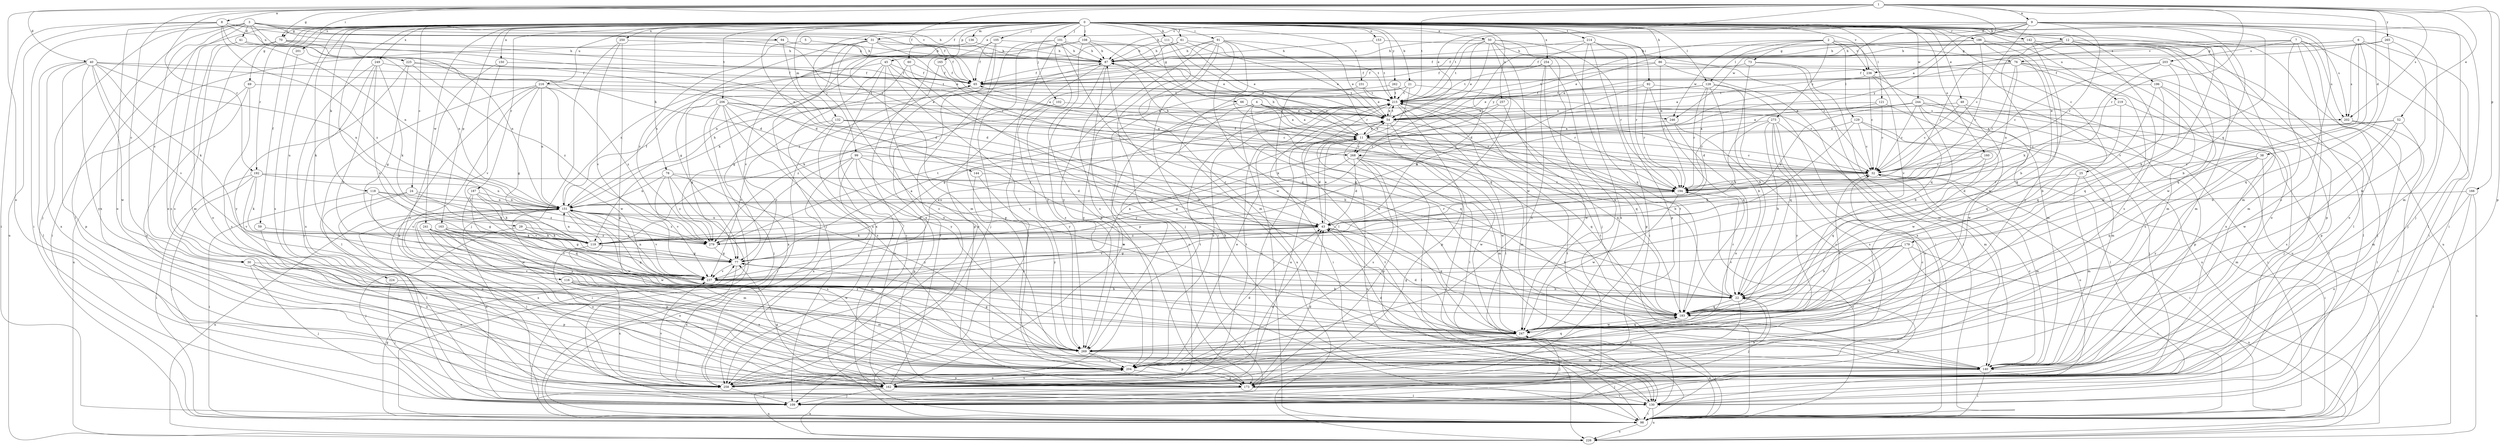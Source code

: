 strict digraph  {
0;
1;
2;
3;
4;
5;
6;
7;
8;
9;
11;
12;
21;
22;
24;
25;
29;
30;
31;
32;
38;
40;
41;
43;
45;
48;
50;
52;
54;
59;
60;
61;
65;
66;
69;
70;
73;
76;
77;
78;
86;
87;
91;
92;
94;
98;
99;
101;
102;
105;
108;
109;
111;
116;
118;
119;
121;
128;
129;
130;
132;
136;
140;
142;
144;
150;
151;
153;
160;
162;
163;
165;
166;
173;
179;
183;
186;
187;
192;
194;
196;
201;
202;
203;
204;
206;
214;
215;
216;
219;
224;
225;
226;
231;
236;
237;
241;
244;
246;
247;
249;
250;
254;
257;
258;
262;
265;
268;
269;
273;
279;
0 -> 12  [label=b];
0 -> 21  [label=b];
0 -> 22  [label=b];
0 -> 24  [label=c];
0 -> 25  [label=c];
0 -> 29  [label=c];
0 -> 45  [label=e];
0 -> 48  [label=e];
0 -> 50  [label=e];
0 -> 59  [label=f];
0 -> 60  [label=f];
0 -> 61  [label=f];
0 -> 66  [label=g];
0 -> 69  [label=g];
0 -> 70  [label=g];
0 -> 78  [label=h];
0 -> 86  [label=h];
0 -> 91  [label=i];
0 -> 92  [label=i];
0 -> 99  [label=j];
0 -> 101  [label=j];
0 -> 102  [label=j];
0 -> 105  [label=j];
0 -> 108  [label=j];
0 -> 111  [label=k];
0 -> 116  [label=k];
0 -> 118  [label=k];
0 -> 121  [label=l];
0 -> 128  [label=l];
0 -> 132  [label=m];
0 -> 136  [label=m];
0 -> 140  [label=m];
0 -> 142  [label=n];
0 -> 144  [label=n];
0 -> 150  [label=n];
0 -> 153  [label=o];
0 -> 160  [label=o];
0 -> 163  [label=p];
0 -> 165  [label=p];
0 -> 179  [label=q];
0 -> 186  [label=r];
0 -> 187  [label=r];
0 -> 192  [label=r];
0 -> 196  [label=s];
0 -> 201  [label=s];
0 -> 202  [label=s];
0 -> 206  [label=t];
0 -> 214  [label=t];
0 -> 216  [label=u];
0 -> 219  [label=u];
0 -> 224  [label=u];
0 -> 231  [label=v];
0 -> 236  [label=v];
0 -> 241  [label=w];
0 -> 244  [label=w];
0 -> 249  [label=x];
0 -> 250  [label=x];
0 -> 254  [label=x];
0 -> 257  [label=x];
0 -> 258  [label=x];
0 -> 262  [label=y];
1 -> 8  [label=a];
1 -> 9  [label=a];
1 -> 11  [label=a];
1 -> 30  [label=c];
1 -> 38  [label=d];
1 -> 40  [label=d];
1 -> 52  [label=e];
1 -> 54  [label=e];
1 -> 65  [label=f];
1 -> 70  [label=g];
1 -> 94  [label=i];
1 -> 162  [label=o];
1 -> 166  [label=p];
1 -> 173  [label=p];
1 -> 192  [label=r];
1 -> 194  [label=r];
1 -> 202  [label=s];
1 -> 215  [label=t];
1 -> 265  [label=y];
2 -> 73  [label=g];
2 -> 76  [label=g];
2 -> 128  [label=l];
2 -> 129  [label=l];
2 -> 183  [label=q];
2 -> 236  [label=v];
2 -> 246  [label=w];
2 -> 268  [label=y];
2 -> 273  [label=z];
3 -> 30  [label=c];
3 -> 41  [label=d];
3 -> 43  [label=d];
3 -> 87  [label=h];
3 -> 98  [label=i];
3 -> 109  [label=j];
3 -> 130  [label=l];
3 -> 162  [label=o];
3 -> 194  [label=r];
3 -> 225  [label=u];
3 -> 236  [label=v];
3 -> 268  [label=y];
4 -> 11  [label=a];
4 -> 98  [label=i];
4 -> 162  [label=o];
4 -> 183  [label=q];
4 -> 194  [label=r];
4 -> 202  [label=s];
4 -> 246  [label=w];
4 -> 279  [label=z];
5 -> 87  [label=h];
5 -> 279  [label=z];
6 -> 22  [label=b];
6 -> 65  [label=f];
6 -> 76  [label=g];
6 -> 109  [label=j];
6 -> 130  [label=l];
6 -> 183  [label=q];
6 -> 202  [label=s];
7 -> 65  [label=f];
7 -> 98  [label=i];
7 -> 140  [label=m];
7 -> 162  [label=o];
7 -> 202  [label=s];
7 -> 203  [label=s];
7 -> 236  [label=v];
7 -> 258  [label=x];
8 -> 31  [label=c];
8 -> 43  [label=d];
8 -> 65  [label=f];
8 -> 98  [label=i];
8 -> 151  [label=n];
8 -> 162  [label=o];
8 -> 226  [label=u];
8 -> 279  [label=z];
9 -> 31  [label=c];
9 -> 32  [label=c];
9 -> 87  [label=h];
9 -> 98  [label=i];
9 -> 109  [label=j];
9 -> 140  [label=m];
9 -> 194  [label=r];
9 -> 204  [label=s];
9 -> 215  [label=t];
9 -> 237  [label=v];
9 -> 246  [label=w];
9 -> 268  [label=y];
11 -> 32  [label=c];
11 -> 43  [label=d];
11 -> 54  [label=e];
11 -> 87  [label=h];
11 -> 140  [label=m];
11 -> 183  [label=q];
11 -> 226  [label=u];
11 -> 247  [label=w];
11 -> 268  [label=y];
12 -> 87  [label=h];
12 -> 140  [label=m];
12 -> 173  [label=p];
12 -> 194  [label=r];
12 -> 204  [label=s];
12 -> 226  [label=u];
12 -> 247  [label=w];
21 -> 11  [label=a];
21 -> 194  [label=r];
21 -> 215  [label=t];
21 -> 226  [label=u];
21 -> 269  [label=y];
22 -> 77  [label=g];
22 -> 109  [label=j];
22 -> 162  [label=o];
22 -> 183  [label=q];
22 -> 194  [label=r];
24 -> 119  [label=k];
24 -> 130  [label=l];
24 -> 151  [label=n];
24 -> 162  [label=o];
25 -> 98  [label=i];
25 -> 140  [label=m];
25 -> 194  [label=r];
29 -> 77  [label=g];
29 -> 109  [label=j];
29 -> 119  [label=k];
29 -> 279  [label=z];
30 -> 109  [label=j];
30 -> 162  [label=o];
30 -> 173  [label=p];
30 -> 237  [label=v];
30 -> 247  [label=w];
31 -> 65  [label=f];
31 -> 77  [label=g];
31 -> 87  [label=h];
31 -> 109  [label=j];
31 -> 140  [label=m];
31 -> 183  [label=q];
31 -> 204  [label=s];
32 -> 65  [label=f];
32 -> 98  [label=i];
32 -> 140  [label=m];
32 -> 162  [label=o];
32 -> 194  [label=r];
38 -> 32  [label=c];
38 -> 43  [label=d];
38 -> 140  [label=m];
38 -> 183  [label=q];
38 -> 269  [label=y];
40 -> 65  [label=f];
40 -> 119  [label=k];
40 -> 130  [label=l];
40 -> 151  [label=n];
40 -> 173  [label=p];
40 -> 215  [label=t];
40 -> 237  [label=v];
40 -> 247  [label=w];
40 -> 258  [label=x];
40 -> 269  [label=y];
41 -> 87  [label=h];
41 -> 140  [label=m];
41 -> 151  [label=n];
41 -> 204  [label=s];
43 -> 11  [label=a];
43 -> 22  [label=b];
43 -> 119  [label=k];
43 -> 151  [label=n];
43 -> 183  [label=q];
43 -> 194  [label=r];
43 -> 237  [label=v];
43 -> 279  [label=z];
45 -> 65  [label=f];
45 -> 130  [label=l];
45 -> 151  [label=n];
45 -> 173  [label=p];
45 -> 247  [label=w];
45 -> 258  [label=x];
45 -> 269  [label=y];
48 -> 32  [label=c];
48 -> 54  [label=e];
48 -> 130  [label=l];
48 -> 247  [label=w];
50 -> 54  [label=e];
50 -> 87  [label=h];
50 -> 109  [label=j];
50 -> 183  [label=q];
50 -> 194  [label=r];
50 -> 215  [label=t];
50 -> 237  [label=v];
50 -> 247  [label=w];
50 -> 279  [label=z];
52 -> 11  [label=a];
52 -> 32  [label=c];
52 -> 140  [label=m];
52 -> 204  [label=s];
52 -> 247  [label=w];
54 -> 11  [label=a];
54 -> 130  [label=l];
54 -> 140  [label=m];
54 -> 183  [label=q];
54 -> 215  [label=t];
59 -> 119  [label=k];
59 -> 258  [label=x];
60 -> 65  [label=f];
60 -> 77  [label=g];
60 -> 247  [label=w];
61 -> 54  [label=e];
61 -> 87  [label=h];
61 -> 151  [label=n];
61 -> 215  [label=t];
61 -> 279  [label=z];
65 -> 215  [label=t];
66 -> 11  [label=a];
66 -> 54  [label=e];
66 -> 162  [label=o];
66 -> 194  [label=r];
69 -> 204  [label=s];
69 -> 215  [label=t];
69 -> 226  [label=u];
69 -> 258  [label=x];
70 -> 43  [label=d];
70 -> 87  [label=h];
70 -> 151  [label=n];
70 -> 162  [label=o];
70 -> 204  [label=s];
73 -> 22  [label=b];
73 -> 65  [label=f];
73 -> 98  [label=i];
73 -> 140  [label=m];
76 -> 11  [label=a];
76 -> 65  [label=f];
76 -> 130  [label=l];
76 -> 151  [label=n];
76 -> 194  [label=r];
76 -> 247  [label=w];
76 -> 258  [label=x];
77 -> 237  [label=v];
77 -> 258  [label=x];
78 -> 98  [label=i];
78 -> 151  [label=n];
78 -> 194  [label=r];
78 -> 237  [label=v];
78 -> 269  [label=y];
78 -> 279  [label=z];
86 -> 65  [label=f];
86 -> 98  [label=i];
86 -> 194  [label=r];
86 -> 215  [label=t];
86 -> 226  [label=u];
87 -> 65  [label=f];
87 -> 173  [label=p];
87 -> 204  [label=s];
87 -> 258  [label=x];
91 -> 54  [label=e];
91 -> 87  [label=h];
91 -> 98  [label=i];
91 -> 130  [label=l];
91 -> 140  [label=m];
91 -> 183  [label=q];
91 -> 194  [label=r];
91 -> 204  [label=s];
91 -> 269  [label=y];
92 -> 119  [label=k];
92 -> 183  [label=q];
92 -> 194  [label=r];
92 -> 215  [label=t];
92 -> 226  [label=u];
94 -> 43  [label=d];
94 -> 54  [label=e];
94 -> 87  [label=h];
94 -> 98  [label=i];
98 -> 77  [label=g];
98 -> 194  [label=r];
98 -> 215  [label=t];
98 -> 226  [label=u];
98 -> 247  [label=w];
99 -> 32  [label=c];
99 -> 43  [label=d];
99 -> 98  [label=i];
99 -> 173  [label=p];
99 -> 247  [label=w];
99 -> 258  [label=x];
99 -> 279  [label=z];
101 -> 32  [label=c];
101 -> 87  [label=h];
101 -> 98  [label=i];
101 -> 109  [label=j];
101 -> 247  [label=w];
101 -> 258  [label=x];
101 -> 269  [label=y];
102 -> 54  [label=e];
102 -> 269  [label=y];
105 -> 65  [label=f];
105 -> 87  [label=h];
105 -> 98  [label=i];
105 -> 173  [label=p];
105 -> 258  [label=x];
108 -> 54  [label=e];
108 -> 87  [label=h];
108 -> 119  [label=k];
108 -> 151  [label=n];
108 -> 173  [label=p];
108 -> 183  [label=q];
109 -> 151  [label=n];
111 -> 11  [label=a];
111 -> 54  [label=e];
111 -> 87  [label=h];
111 -> 109  [label=j];
116 -> 22  [label=b];
116 -> 140  [label=m];
116 -> 204  [label=s];
116 -> 258  [label=x];
118 -> 77  [label=g];
118 -> 98  [label=i];
118 -> 151  [label=n];
118 -> 247  [label=w];
118 -> 279  [label=z];
119 -> 77  [label=g];
119 -> 151  [label=n];
119 -> 162  [label=o];
121 -> 32  [label=c];
121 -> 54  [label=e];
121 -> 140  [label=m];
121 -> 194  [label=r];
128 -> 22  [label=b];
128 -> 43  [label=d];
128 -> 54  [label=e];
128 -> 183  [label=q];
128 -> 194  [label=r];
128 -> 215  [label=t];
128 -> 258  [label=x];
129 -> 11  [label=a];
129 -> 32  [label=c];
129 -> 130  [label=l];
129 -> 247  [label=w];
129 -> 279  [label=z];
130 -> 22  [label=b];
130 -> 87  [label=h];
130 -> 98  [label=i];
130 -> 215  [label=t];
130 -> 226  [label=u];
132 -> 11  [label=a];
132 -> 22  [label=b];
132 -> 32  [label=c];
132 -> 98  [label=i];
132 -> 162  [label=o];
132 -> 237  [label=v];
136 -> 87  [label=h];
136 -> 237  [label=v];
140 -> 32  [label=c];
140 -> 43  [label=d];
140 -> 98  [label=i];
140 -> 109  [label=j];
140 -> 215  [label=t];
140 -> 258  [label=x];
142 -> 87  [label=h];
142 -> 130  [label=l];
142 -> 140  [label=m];
142 -> 162  [label=o];
142 -> 269  [label=y];
144 -> 194  [label=r];
144 -> 204  [label=s];
144 -> 269  [label=y];
150 -> 65  [label=f];
150 -> 204  [label=s];
150 -> 237  [label=v];
151 -> 43  [label=d];
151 -> 65  [label=f];
151 -> 87  [label=h];
151 -> 109  [label=j];
151 -> 130  [label=l];
151 -> 140  [label=m];
151 -> 183  [label=q];
151 -> 204  [label=s];
151 -> 237  [label=v];
151 -> 247  [label=w];
151 -> 258  [label=x];
151 -> 279  [label=z];
153 -> 32  [label=c];
153 -> 87  [label=h];
153 -> 215  [label=t];
160 -> 32  [label=c];
160 -> 119  [label=k];
160 -> 183  [label=q];
162 -> 11  [label=a];
162 -> 65  [label=f];
162 -> 77  [label=g];
162 -> 109  [label=j];
162 -> 130  [label=l];
162 -> 204  [label=s];
162 -> 215  [label=t];
162 -> 226  [label=u];
163 -> 162  [label=o];
163 -> 173  [label=p];
163 -> 237  [label=v];
163 -> 269  [label=y];
163 -> 279  [label=z];
165 -> 11  [label=a];
165 -> 65  [label=f];
165 -> 258  [label=x];
166 -> 98  [label=i];
166 -> 151  [label=n];
166 -> 162  [label=o];
166 -> 226  [label=u];
173 -> 22  [label=b];
173 -> 43  [label=d];
173 -> 130  [label=l];
173 -> 226  [label=u];
179 -> 22  [label=b];
179 -> 77  [label=g];
179 -> 98  [label=i];
179 -> 183  [label=q];
179 -> 226  [label=u];
179 -> 237  [label=v];
183 -> 215  [label=t];
183 -> 247  [label=w];
186 -> 22  [label=b];
186 -> 54  [label=e];
186 -> 87  [label=h];
186 -> 183  [label=q];
186 -> 194  [label=r];
186 -> 247  [label=w];
187 -> 119  [label=k];
187 -> 151  [label=n];
187 -> 183  [label=q];
187 -> 237  [label=v];
187 -> 269  [label=y];
192 -> 98  [label=i];
192 -> 109  [label=j];
192 -> 119  [label=k];
192 -> 151  [label=n];
192 -> 194  [label=r];
192 -> 237  [label=v];
194 -> 151  [label=n];
194 -> 247  [label=w];
196 -> 22  [label=b];
196 -> 173  [label=p];
196 -> 183  [label=q];
196 -> 204  [label=s];
196 -> 215  [label=t];
201 -> 204  [label=s];
202 -> 98  [label=i];
202 -> 130  [label=l];
203 -> 32  [label=c];
203 -> 65  [label=f];
203 -> 109  [label=j];
203 -> 119  [label=k];
203 -> 183  [label=q];
204 -> 43  [label=d];
204 -> 54  [label=e];
204 -> 162  [label=o];
204 -> 173  [label=p];
206 -> 22  [label=b];
206 -> 32  [label=c];
206 -> 54  [label=e];
206 -> 77  [label=g];
206 -> 98  [label=i];
206 -> 109  [label=j];
206 -> 204  [label=s];
206 -> 258  [label=x];
206 -> 269  [label=y];
214 -> 43  [label=d];
214 -> 87  [label=h];
214 -> 98  [label=i];
214 -> 173  [label=p];
214 -> 194  [label=r];
214 -> 258  [label=x];
215 -> 54  [label=e];
215 -> 77  [label=g];
215 -> 98  [label=i];
215 -> 130  [label=l];
215 -> 173  [label=p];
215 -> 183  [label=q];
215 -> 204  [label=s];
216 -> 77  [label=g];
216 -> 130  [label=l];
216 -> 151  [label=n];
216 -> 173  [label=p];
216 -> 204  [label=s];
216 -> 215  [label=t];
216 -> 247  [label=w];
216 -> 279  [label=z];
219 -> 54  [label=e];
219 -> 109  [label=j];
219 -> 183  [label=q];
224 -> 22  [label=b];
224 -> 109  [label=j];
225 -> 11  [label=a];
225 -> 65  [label=f];
225 -> 77  [label=g];
225 -> 269  [label=y];
225 -> 279  [label=z];
226 -> 151  [label=n];
231 -> 54  [label=e];
231 -> 215  [label=t];
231 -> 247  [label=w];
231 -> 269  [label=y];
236 -> 32  [label=c];
236 -> 54  [label=e];
236 -> 140  [label=m];
236 -> 237  [label=v];
237 -> 11  [label=a];
237 -> 22  [label=b];
237 -> 54  [label=e];
237 -> 151  [label=n];
241 -> 119  [label=k];
241 -> 140  [label=m];
241 -> 162  [label=o];
241 -> 247  [label=w];
241 -> 269  [label=y];
244 -> 11  [label=a];
244 -> 22  [label=b];
244 -> 32  [label=c];
244 -> 43  [label=d];
244 -> 54  [label=e];
244 -> 98  [label=i];
244 -> 109  [label=j];
244 -> 173  [label=p];
246 -> 11  [label=a];
246 -> 162  [label=o];
246 -> 204  [label=s];
247 -> 32  [label=c];
247 -> 43  [label=d];
247 -> 98  [label=i];
247 -> 109  [label=j];
247 -> 183  [label=q];
247 -> 269  [label=y];
249 -> 22  [label=b];
249 -> 65  [label=f];
249 -> 109  [label=j];
249 -> 119  [label=k];
249 -> 237  [label=v];
249 -> 258  [label=x];
250 -> 87  [label=h];
250 -> 109  [label=j];
250 -> 173  [label=p];
250 -> 237  [label=v];
254 -> 65  [label=f];
254 -> 173  [label=p];
254 -> 204  [label=s];
254 -> 215  [label=t];
254 -> 247  [label=w];
257 -> 54  [label=e];
257 -> 119  [label=k];
257 -> 247  [label=w];
258 -> 43  [label=d];
258 -> 54  [label=e];
258 -> 109  [label=j];
258 -> 215  [label=t];
258 -> 237  [label=v];
262 -> 32  [label=c];
262 -> 119  [label=k];
262 -> 215  [label=t];
265 -> 65  [label=f];
265 -> 87  [label=h];
265 -> 183  [label=q];
265 -> 247  [label=w];
268 -> 32  [label=c];
268 -> 43  [label=d];
268 -> 77  [label=g];
268 -> 87  [label=h];
268 -> 98  [label=i];
268 -> 130  [label=l];
268 -> 173  [label=p];
268 -> 204  [label=s];
268 -> 247  [label=w];
269 -> 32  [label=c];
269 -> 77  [label=g];
269 -> 140  [label=m];
269 -> 173  [label=p];
269 -> 183  [label=q];
269 -> 204  [label=s];
273 -> 11  [label=a];
273 -> 22  [label=b];
273 -> 119  [label=k];
273 -> 140  [label=m];
273 -> 162  [label=o];
273 -> 204  [label=s];
273 -> 269  [label=y];
279 -> 11  [label=a];
279 -> 77  [label=g];
279 -> 215  [label=t];
}
